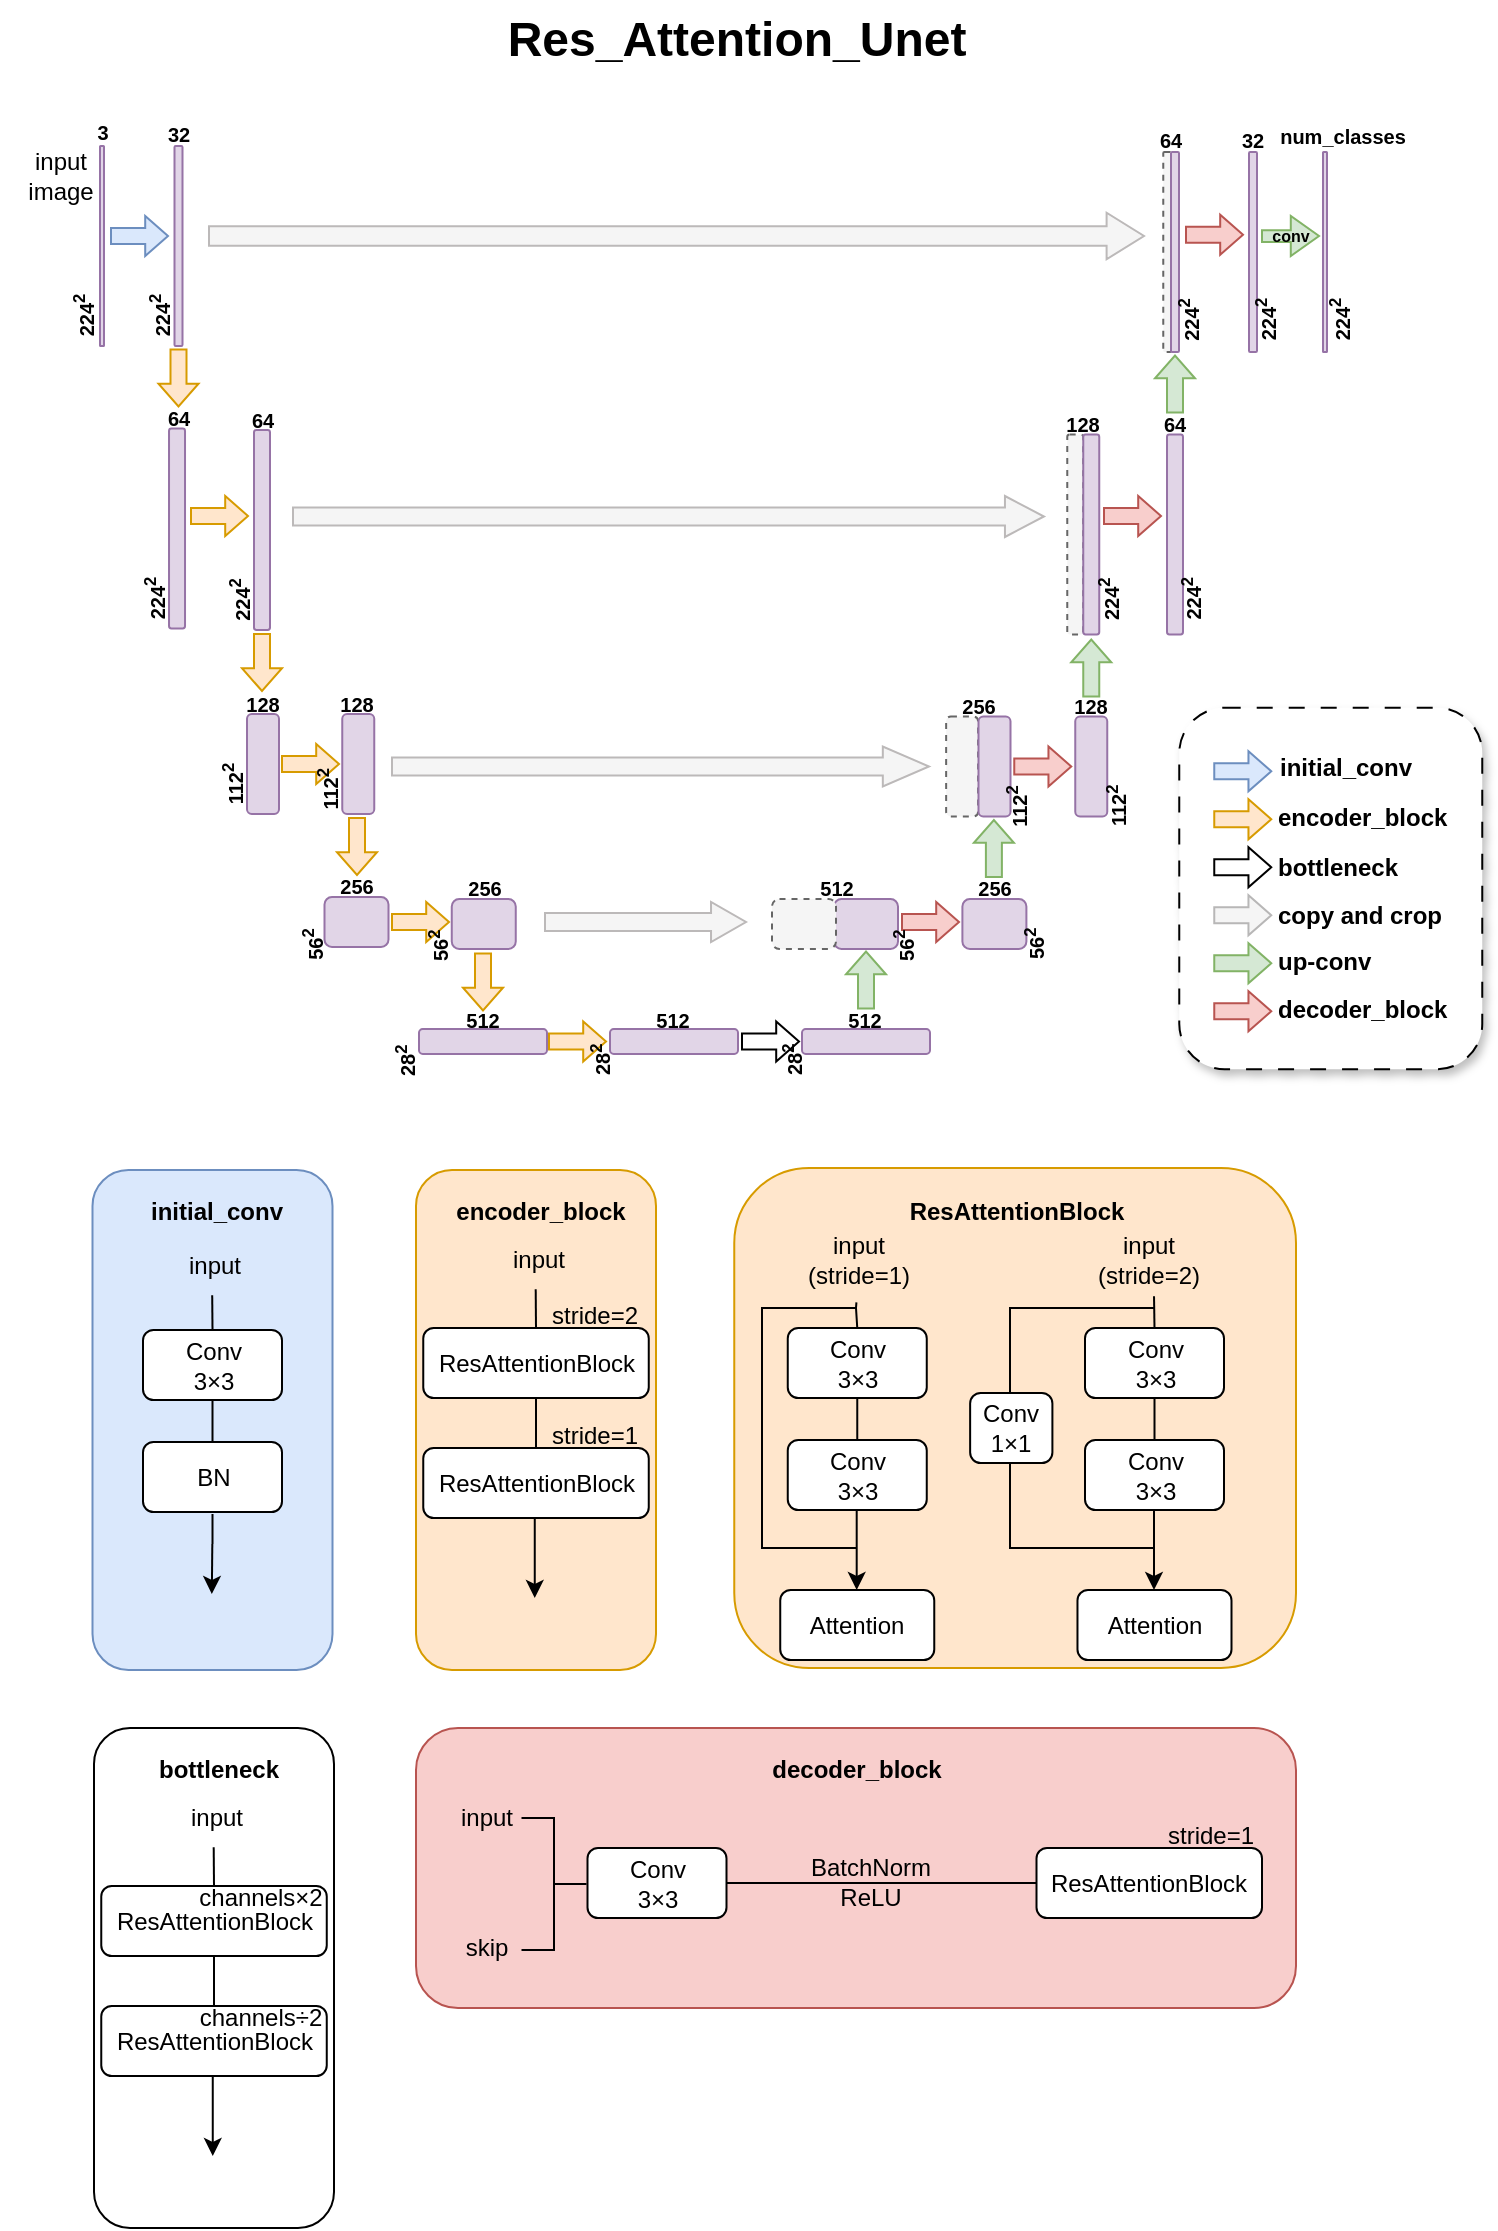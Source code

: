 <mxfile version="28.1.2">
  <diagram name="第 1 页" id="nAmgCb4hZd0nTPXkc2SH">
    <mxGraphModel dx="983" dy="580" grid="1" gridSize="10" guides="1" tooltips="1" connect="1" arrows="1" fold="1" page="1" pageScale="1" pageWidth="827" pageHeight="1169" background="#FFFFFF" math="0" shadow="0">
      <root>
        <mxCell id="0" />
        <mxCell id="1" parent="0" />
        <mxCell id="GKgfZvtBd4-jClSf1iv5-3" value="" style="rounded=1;whiteSpace=wrap;html=1;glass=0;shadow=1;dashed=1;dashPattern=8 8;" parent="1" vertex="1">
          <mxGeometry x="642.63" y="400.88" width="151.5" height="180.75" as="geometry" />
        </mxCell>
        <mxCell id="0RovRk77VPgDUOQnuBlu-134" value="" style="rounded=1;whiteSpace=wrap;html=1;align=left;fillColor=#dae8fc;strokeColor=#6c8ebf;" parent="1" vertex="1">
          <mxGeometry x="99.25" y="632" width="120" height="250" as="geometry" />
        </mxCell>
        <mxCell id="WiGHZImvyhJi7AD07L18-1" value="input&lt;div&gt;image&lt;/div&gt;" style="text;html=1;align=center;verticalAlign=middle;resizable=0;points=[];autosize=1;strokeColor=none;fillColor=none;" parent="1" vertex="1">
          <mxGeometry x="53" y="115.01" width="60" height="40" as="geometry" />
        </mxCell>
        <mxCell id="WiGHZImvyhJi7AD07L18-3" value="" style="rounded=1;whiteSpace=wrap;html=1;fillColor=#e1d5e7;strokeColor=#9673a6;" parent="1" vertex="1">
          <mxGeometry x="103" y="120" width="2" height="100" as="geometry" />
        </mxCell>
        <mxCell id="WiGHZImvyhJi7AD07L18-4" value="&lt;font style=&quot;font-size: 10px;&quot;&gt;&lt;b&gt;224&lt;sup&gt;2&lt;/sup&gt;&lt;/b&gt;&lt;/font&gt;" style="text;html=1;align=center;verticalAlign=middle;resizable=0;points=[];autosize=1;strokeColor=none;fillColor=none;rotation=-90;" parent="1" vertex="1">
          <mxGeometry x="75" y="190" width="40" height="30" as="geometry" />
        </mxCell>
        <mxCell id="WiGHZImvyhJi7AD07L18-5" value="&lt;font style=&quot;font-size: 10px;&quot;&gt;&lt;b&gt;3&lt;/b&gt;&lt;/font&gt;" style="text;html=1;align=center;verticalAlign=middle;resizable=0;points=[];autosize=1;strokeColor=none;fillColor=none;rotation=0;" parent="1" vertex="1">
          <mxGeometry x="88.5" y="98" width="30" height="30" as="geometry" />
        </mxCell>
        <mxCell id="WiGHZImvyhJi7AD07L18-7" value="" style="shape=singleArrow;whiteSpace=wrap;html=1;arrowWidth=0.4;arrowSize=0.4;fillColor=#dae8fc;strokeColor=#6c8ebf;" parent="1" vertex="1">
          <mxGeometry x="108.5" y="155" width="28.5" height="20" as="geometry" />
        </mxCell>
        <mxCell id="WiGHZImvyhJi7AD07L18-8" value="" style="rounded=1;whiteSpace=wrap;html=1;fillColor=#e1d5e7;strokeColor=#9673a6;" parent="1" vertex="1">
          <mxGeometry x="140.25" y="120" width="4" height="100" as="geometry" />
        </mxCell>
        <mxCell id="WiGHZImvyhJi7AD07L18-9" value="&lt;font style=&quot;font-size: 10px;&quot;&gt;&lt;b&gt;32&lt;/b&gt;&lt;/font&gt;" style="text;html=1;align=center;verticalAlign=middle;resizable=0;points=[];autosize=1;strokeColor=none;fillColor=none;rotation=0;" parent="1" vertex="1">
          <mxGeometry x="126.5" y="99" width="30" height="30" as="geometry" />
        </mxCell>
        <mxCell id="WiGHZImvyhJi7AD07L18-11" value="" style="shape=singleArrow;whiteSpace=wrap;html=1;arrowWidth=0.4;arrowSize=0.4;fillColor=#dae8fc;strokeColor=#6c8ebf;" parent="1" vertex="1">
          <mxGeometry x="660.13" y="422.63" width="28.5" height="20" as="geometry" />
        </mxCell>
        <mxCell id="WiGHZImvyhJi7AD07L18-13" value="&lt;b&gt;initial_conv&lt;/b&gt;" style="text;html=1;align=left;verticalAlign=middle;resizable=0;points=[];autosize=1;strokeColor=none;fillColor=none;" parent="1" vertex="1">
          <mxGeometry x="691.13" y="416.13" width="90" height="30" as="geometry" />
        </mxCell>
        <mxCell id="TD2V-2ixZHrfdedo4fIX-2" value="" style="shape=singleArrow;whiteSpace=wrap;html=1;arrowWidth=0.4;arrowSize=0.4;fillColor=#ffe6cc;strokeColor=#d79b00;rotation=90;" parent="1" vertex="1">
          <mxGeometry x="128" y="226" width="28.5" height="20" as="geometry" />
        </mxCell>
        <mxCell id="TD2V-2ixZHrfdedo4fIX-3" value="" style="rounded=1;whiteSpace=wrap;html=1;fillColor=#e1d5e7;strokeColor=#9673a6;" parent="1" vertex="1">
          <mxGeometry x="137.51" y="261.25" width="8" height="100" as="geometry" />
        </mxCell>
        <mxCell id="TD2V-2ixZHrfdedo4fIX-4" value="&lt;font style=&quot;font-size: 10px;&quot;&gt;&lt;b&gt;64&lt;/b&gt;&lt;/font&gt;" style="text;html=1;align=center;verticalAlign=middle;resizable=0;points=[];autosize=1;strokeColor=none;fillColor=none;rotation=0;" parent="1" vertex="1">
          <mxGeometry x="127.25" y="241" width="30" height="30" as="geometry" />
        </mxCell>
        <mxCell id="0RovRk77VPgDUOQnuBlu-1" value="" style="shape=singleArrow;whiteSpace=wrap;html=1;arrowWidth=0.4;arrowSize=0.4;fillColor=#ffe6cc;strokeColor=#d79b00;rotation=0;" parent="1" vertex="1">
          <mxGeometry x="148.5" y="295" width="28.5" height="20" as="geometry" />
        </mxCell>
        <mxCell id="0RovRk77VPgDUOQnuBlu-3" value="" style="shape=singleArrow;whiteSpace=wrap;html=1;arrowWidth=0.4;arrowSize=0.4;fillColor=#ffe6cc;strokeColor=#d79b00;rotation=0;" parent="1" vertex="1">
          <mxGeometry x="660.13" y="446.63" width="28.5" height="20" as="geometry" />
        </mxCell>
        <mxCell id="0RovRk77VPgDUOQnuBlu-4" value="&lt;b&gt;encoder_block&lt;/b&gt;" style="text;html=1;align=left;verticalAlign=middle;resizable=0;points=[];autosize=1;strokeColor=none;fillColor=none;" parent="1" vertex="1">
          <mxGeometry x="690.13" y="440.63" width="110" height="30" as="geometry" />
        </mxCell>
        <mxCell id="0RovRk77VPgDUOQnuBlu-6" value="&lt;font style=&quot;font-size: 10px;&quot;&gt;&lt;b&gt;64&lt;/b&gt;&lt;/font&gt;" style="text;html=1;align=center;verticalAlign=middle;resizable=0;points=[];autosize=1;strokeColor=none;fillColor=none;rotation=0;" parent="1" vertex="1">
          <mxGeometry x="168.88" y="242" width="30" height="30" as="geometry" />
        </mxCell>
        <mxCell id="0RovRk77VPgDUOQnuBlu-10" value="" style="shape=singleArrow;whiteSpace=wrap;html=1;arrowWidth=0.4;arrowSize=0.4;fillColor=#ffe6cc;strokeColor=#d79b00;rotation=90;" parent="1" vertex="1">
          <mxGeometry x="169.75" y="368.25" width="28.5" height="20" as="geometry" />
        </mxCell>
        <mxCell id="0RovRk77VPgDUOQnuBlu-11" value="" style="rounded=1;whiteSpace=wrap;html=1;fillColor=#e1d5e7;strokeColor=#9673a6;" parent="1" vertex="1">
          <mxGeometry x="176.5" y="404" width="16" height="50" as="geometry" />
        </mxCell>
        <mxCell id="0RovRk77VPgDUOQnuBlu-12" value="&lt;font style=&quot;font-size: 10px;&quot;&gt;&lt;b&gt;128&lt;/b&gt;&lt;/font&gt;" style="text;html=1;align=center;verticalAlign=middle;resizable=0;points=[];autosize=1;strokeColor=none;fillColor=none;rotation=0;" parent="1" vertex="1">
          <mxGeometry x="164" y="384" width="40" height="30" as="geometry" />
        </mxCell>
        <mxCell id="0RovRk77VPgDUOQnuBlu-13" value="" style="shape=singleArrow;whiteSpace=wrap;html=1;arrowWidth=0.4;arrowSize=0.4;fillColor=#ffe6cc;strokeColor=#d79b00;rotation=0;" parent="1" vertex="1">
          <mxGeometry x="194" y="419" width="28.5" height="20" as="geometry" />
        </mxCell>
        <mxCell id="0RovRk77VPgDUOQnuBlu-23" value="" style="shape=singleArrow;whiteSpace=wrap;html=1;arrowWidth=0.4;arrowSize=0.4;fillColor=#ffe6cc;strokeColor=#d79b00;rotation=90;" parent="1" vertex="1">
          <mxGeometry x="217.25" y="460.25" width="28.5" height="20" as="geometry" />
        </mxCell>
        <mxCell id="0RovRk77VPgDUOQnuBlu-24" value="&lt;font style=&quot;font-size: 10px;&quot;&gt;&lt;b&gt;256&lt;/b&gt;&lt;/font&gt;" style="text;html=1;align=center;verticalAlign=middle;resizable=0;points=[];autosize=1;strokeColor=none;fillColor=none;rotation=0;" parent="1" vertex="1">
          <mxGeometry x="211.13" y="475.25" width="40" height="30" as="geometry" />
        </mxCell>
        <mxCell id="0RovRk77VPgDUOQnuBlu-25" value="" style="rounded=1;whiteSpace=wrap;html=1;fillColor=#e1d5e7;strokeColor=#9673a6;" parent="1" vertex="1">
          <mxGeometry x="215.25" y="495.5" width="32" height="25" as="geometry" />
        </mxCell>
        <mxCell id="0RovRk77VPgDUOQnuBlu-26" value="&lt;span style=&quot;font-size: 10px;&quot;&gt;&lt;b&gt;56&lt;sup&gt;2&lt;/sup&gt;&lt;/b&gt;&lt;/span&gt;" style="text;html=1;align=center;verticalAlign=middle;resizable=0;points=[];autosize=1;strokeColor=none;fillColor=none;rotation=-90;" parent="1" vertex="1">
          <mxGeometry x="189" y="504.5" width="40" height="30" as="geometry" />
        </mxCell>
        <mxCell id="0RovRk77VPgDUOQnuBlu-27" value="" style="shape=singleArrow;whiteSpace=wrap;html=1;arrowWidth=0.4;arrowSize=0.4;fillColor=#ffe6cc;strokeColor=#d79b00;rotation=0;" parent="1" vertex="1">
          <mxGeometry x="249" y="498" width="28.5" height="20" as="geometry" />
        </mxCell>
        <mxCell id="0RovRk77VPgDUOQnuBlu-31" value="" style="shape=singleArrow;whiteSpace=wrap;html=1;arrowWidth=0.4;arrowSize=0.4;fillColor=#ffe6cc;strokeColor=#d79b00;rotation=90;" parent="1" vertex="1">
          <mxGeometry x="280.25" y="528" width="28.5" height="20" as="geometry" />
        </mxCell>
        <mxCell id="0RovRk77VPgDUOQnuBlu-32" value="&lt;font style=&quot;font-size: 10px;&quot;&gt;&lt;b&gt;512&lt;/b&gt;&lt;/font&gt;" style="text;html=1;align=center;verticalAlign=middle;resizable=0;points=[];autosize=1;strokeColor=none;fillColor=none;rotation=0;" parent="1" vertex="1">
          <mxGeometry x="273.5" y="541.5" width="40" height="30" as="geometry" />
        </mxCell>
        <mxCell id="0RovRk77VPgDUOQnuBlu-33" value="" style="rounded=1;whiteSpace=wrap;html=1;fillColor=#e1d5e7;strokeColor=#9673a6;" parent="1" vertex="1">
          <mxGeometry x="262.5" y="561.5" width="64" height="12.5" as="geometry" />
        </mxCell>
        <mxCell id="0RovRk77VPgDUOQnuBlu-35" value="&lt;span style=&quot;font-size: 10px;&quot;&gt;&lt;b&gt;28&lt;sup&gt;2&lt;/sup&gt;&lt;/b&gt;&lt;/span&gt;" style="text;html=1;align=center;verticalAlign=middle;resizable=0;points=[];autosize=1;strokeColor=none;fillColor=none;rotation=-90;" parent="1" vertex="1">
          <mxGeometry x="235.13" y="562.5" width="40" height="30" as="geometry" />
        </mxCell>
        <mxCell id="0RovRk77VPgDUOQnuBlu-36" value="" style="shape=singleArrow;whiteSpace=wrap;html=1;arrowWidth=0.4;arrowSize=0.4;fillColor=#ffe6cc;strokeColor=#d79b00;rotation=0;" parent="1" vertex="1">
          <mxGeometry x="327.5" y="557.75" width="28.5" height="20" as="geometry" />
        </mxCell>
        <mxCell id="0RovRk77VPgDUOQnuBlu-40" value="" style="shape=singleArrow;whiteSpace=wrap;html=1;arrowWidth=0.4;arrowSize=0.4;rotation=0;" parent="1" vertex="1">
          <mxGeometry x="424" y="557.75" width="28.5" height="20" as="geometry" />
        </mxCell>
        <mxCell id="0RovRk77VPgDUOQnuBlu-41" value="" style="shape=singleArrow;whiteSpace=wrap;html=1;arrowWidth=0.4;arrowSize=0.4;rotation=0;" parent="1" vertex="1">
          <mxGeometry x="660.13" y="470.63" width="28.5" height="20" as="geometry" />
        </mxCell>
        <mxCell id="0RovRk77VPgDUOQnuBlu-42" value="&lt;b&gt;bottleneck&lt;/b&gt;" style="text;html=1;align=left;verticalAlign=middle;resizable=0;points=[];autosize=1;strokeColor=none;fillColor=none;" parent="1" vertex="1">
          <mxGeometry x="690.13" y="465.63" width="80" height="30" as="geometry" />
        </mxCell>
        <mxCell id="0RovRk77VPgDUOQnuBlu-46" value="" style="shape=singleArrow;whiteSpace=wrap;html=1;arrowWidth=0.4;arrowSize=0.4;fillColor=#d5e8d4;strokeColor=#82b366;rotation=-90;" parent="1" vertex="1">
          <mxGeometry x="471.75" y="527" width="28.5" height="20" as="geometry" />
        </mxCell>
        <mxCell id="0RovRk77VPgDUOQnuBlu-47" value="&lt;font style=&quot;font-size: 10px;&quot;&gt;&lt;b&gt;512&lt;/b&gt;&lt;/font&gt;" style="text;html=1;align=center;verticalAlign=middle;resizable=0;points=[];autosize=1;strokeColor=none;fillColor=none;rotation=0;" parent="1" vertex="1">
          <mxGeometry x="451" y="476.25" width="40" height="30" as="geometry" />
        </mxCell>
        <mxCell id="0RovRk77VPgDUOQnuBlu-48" value="" style="rounded=1;whiteSpace=wrap;html=1;fillColor=#e1d5e7;strokeColor=#9673a6;" parent="1" vertex="1">
          <mxGeometry x="470.0" y="496.5" width="32" height="25" as="geometry" />
        </mxCell>
        <mxCell id="0RovRk77VPgDUOQnuBlu-50" value="" style="rounded=1;whiteSpace=wrap;html=1;dashed=1;fillColor=#f5f5f5;fontColor=#333333;strokeColor=#666666;" parent="1" vertex="1">
          <mxGeometry x="439" y="496.5" width="32" height="25" as="geometry" />
        </mxCell>
        <mxCell id="0RovRk77VPgDUOQnuBlu-51" value="" style="shape=singleArrow;whiteSpace=wrap;html=1;arrowWidth=0.455;arrowSize=0.174;fillColor=#f5f5f5;strokeColor=light-dark(#bcb9b9, #959595);rotation=0;fontColor=#333333;" parent="1" vertex="1">
          <mxGeometry x="325.5" y="498" width="100.5" height="20" as="geometry" />
        </mxCell>
        <mxCell id="0RovRk77VPgDUOQnuBlu-52" value="" style="shape=singleArrow;whiteSpace=wrap;html=1;arrowWidth=0.4;arrowSize=0.4;fillColor=#f5f5f5;strokeColor=light-dark(#b8b7b7, #959595);rotation=0;fontColor=#333333;" parent="1" vertex="1">
          <mxGeometry x="660.13" y="494.63" width="28.5" height="20" as="geometry" />
        </mxCell>
        <mxCell id="0RovRk77VPgDUOQnuBlu-53" value="&lt;b&gt;copy and crop&lt;/b&gt;" style="text;html=1;align=left;verticalAlign=middle;resizable=0;points=[];autosize=1;strokeColor=none;fillColor=none;" parent="1" vertex="1">
          <mxGeometry x="690.13" y="489.63" width="110" height="30" as="geometry" />
        </mxCell>
        <mxCell id="0RovRk77VPgDUOQnuBlu-54" value="" style="shape=singleArrow;whiteSpace=wrap;html=1;arrowWidth=0.4;arrowSize=0.4;fillColor=#f8cecc;strokeColor=#b85450;rotation=0;" parent="1" vertex="1">
          <mxGeometry x="504.0" y="498" width="28.5" height="20" as="geometry" />
        </mxCell>
        <mxCell id="0RovRk77VPgDUOQnuBlu-55" value="" style="shape=singleArrow;whiteSpace=wrap;html=1;arrowWidth=0.4;arrowSize=0.4;fillColor=#d5e8d4;strokeColor=#82b366;rotation=0;" parent="1" vertex="1">
          <mxGeometry x="660.13" y="518.63" width="28.5" height="20" as="geometry" />
        </mxCell>
        <mxCell id="0RovRk77VPgDUOQnuBlu-56" value="&lt;b&gt;up-conv&lt;/b&gt;" style="text;html=1;align=left;verticalAlign=middle;resizable=0;points=[];autosize=1;strokeColor=none;fillColor=none;" parent="1" vertex="1">
          <mxGeometry x="690.13" y="512.63" width="70" height="30" as="geometry" />
        </mxCell>
        <mxCell id="0RovRk77VPgDUOQnuBlu-58" value="&lt;font style=&quot;font-size: 10px;&quot;&gt;&lt;b&gt;256&lt;/b&gt;&lt;/font&gt;" style="text;html=1;align=center;verticalAlign=middle;resizable=0;points=[];autosize=1;strokeColor=none;fillColor=none;rotation=0;" parent="1" vertex="1">
          <mxGeometry x="530.2" y="476.25" width="40" height="30" as="geometry" />
        </mxCell>
        <mxCell id="0RovRk77VPgDUOQnuBlu-60" value="" style="shape=singleArrow;whiteSpace=wrap;html=1;arrowWidth=0.4;arrowSize=0.4;fillColor=#f8cecc;strokeColor=#b85450;rotation=0;" parent="1" vertex="1">
          <mxGeometry x="660.13" y="542.63" width="28.5" height="20" as="geometry" />
        </mxCell>
        <mxCell id="0RovRk77VPgDUOQnuBlu-61" value="&lt;b&gt;decoder_block&lt;/b&gt;" style="text;html=1;align=left;verticalAlign=middle;resizable=0;points=[];autosize=1;strokeColor=none;fillColor=none;" parent="1" vertex="1">
          <mxGeometry x="690.13" y="536.63" width="110" height="30" as="geometry" />
        </mxCell>
        <mxCell id="0RovRk77VPgDUOQnuBlu-62" value="" style="shape=singleArrow;whiteSpace=wrap;html=1;arrowWidth=0.4;arrowSize=0.4;fillColor=#d5e8d4;strokeColor=#82b366;rotation=-90;" parent="1" vertex="1">
          <mxGeometry x="535.7" y="461.25" width="28.5" height="20" as="geometry" />
        </mxCell>
        <mxCell id="0RovRk77VPgDUOQnuBlu-66" value="" style="rounded=1;whiteSpace=wrap;html=1;fillColor=#f5f5f5;strokeColor=#666666;dashed=1;fontColor=#333333;" parent="1" vertex="1">
          <mxGeometry x="526.07" y="405.25" width="16" height="50" as="geometry" />
        </mxCell>
        <mxCell id="0RovRk77VPgDUOQnuBlu-68" value="" style="shape=singleArrow;whiteSpace=wrap;html=1;arrowWidth=0.456;arrowSize=0.086;fillColor=#f5f5f5;strokeColor=light-dark(#bcb9b9, #959595);rotation=0;fontColor=#333333;" parent="1" vertex="1">
          <mxGeometry x="249" y="420.25" width="268.5" height="20" as="geometry" />
        </mxCell>
        <mxCell id="0RovRk77VPgDUOQnuBlu-69" value="" style="shape=singleArrow;whiteSpace=wrap;html=1;arrowWidth=0.4;arrowSize=0.4;fillColor=#f8cecc;strokeColor=#b85450;rotation=0;" parent="1" vertex="1">
          <mxGeometry x="560.13" y="420.25" width="28.5" height="20" as="geometry" />
        </mxCell>
        <mxCell id="0RovRk77VPgDUOQnuBlu-73" value="" style="shape=singleArrow;whiteSpace=wrap;html=1;arrowWidth=0.4;arrowSize=0.4;fillColor=#d5e8d4;strokeColor=#82b366;rotation=-90;" parent="1" vertex="1">
          <mxGeometry x="584.38" y="371" width="28.5" height="20" as="geometry" />
        </mxCell>
        <mxCell id="0RovRk77VPgDUOQnuBlu-76" value="" style="rounded=1;whiteSpace=wrap;html=1;fillColor=#f5f5f5;strokeColor=#666666;dashed=1;fontColor=#333333;" parent="1" vertex="1">
          <mxGeometry x="586.63" y="264.25" width="8" height="100" as="geometry" />
        </mxCell>
        <mxCell id="0RovRk77VPgDUOQnuBlu-79" value="" style="shape=singleArrow;whiteSpace=wrap;html=1;arrowWidth=0.442;arrowSize=0.052;fillColor=#f5f5f5;strokeColor=light-dark(#bcb9b9, #959595);rotation=0;fontColor=#333333;" parent="1" vertex="1">
          <mxGeometry x="199.5" y="295" width="375.5" height="20.5" as="geometry" />
        </mxCell>
        <mxCell id="0RovRk77VPgDUOQnuBlu-81" value="" style="shape=singleArrow;whiteSpace=wrap;html=1;arrowWidth=0.4;arrowSize=0.4;fillColor=#f8cecc;strokeColor=#b85450;rotation=0;" parent="1" vertex="1">
          <mxGeometry x="605" y="295" width="28.5" height="20" as="geometry" />
        </mxCell>
        <mxCell id="0RovRk77VPgDUOQnuBlu-88" value="" style="rounded=1;whiteSpace=wrap;html=1;fillColor=#f5f5f5;strokeColor=#666666;fontColor=#333333;dashed=1;" parent="1" vertex="1">
          <mxGeometry x="634.63" y="123" width="4" height="100" as="geometry" />
        </mxCell>
        <mxCell id="0RovRk77VPgDUOQnuBlu-89" value="&lt;font style=&quot;font-size: 10px;&quot;&gt;&lt;b&gt;64&lt;/b&gt;&lt;/font&gt;" style="text;html=1;align=center;verticalAlign=middle;resizable=0;points=[];autosize=1;strokeColor=none;fillColor=none;rotation=0;" parent="1" vertex="1">
          <mxGeometry x="622.63" y="102" width="30" height="30" as="geometry" />
        </mxCell>
        <mxCell id="0RovRk77VPgDUOQnuBlu-90" value="" style="shape=singleArrow;whiteSpace=wrap;html=1;arrowWidth=0.415;arrowSize=0.04;fillColor=#f5f5f5;strokeColor=light-dark(#bcb9b9, #959595);rotation=0;fontColor=#333333;" parent="1" vertex="1">
          <mxGeometry x="157.5" y="153.38" width="467.5" height="23.25" as="geometry" />
        </mxCell>
        <mxCell id="0RovRk77VPgDUOQnuBlu-91" value="" style="shape=singleArrow;whiteSpace=wrap;html=1;arrowWidth=0.4;arrowSize=0.4;fillColor=#f8cecc;strokeColor=#b85450;rotation=0;" parent="1" vertex="1">
          <mxGeometry x="646" y="154.37" width="28.5" height="20" as="geometry" />
        </mxCell>
        <mxCell id="0RovRk77VPgDUOQnuBlu-93" value="&lt;font style=&quot;font-size: 10px;&quot;&gt;&lt;b&gt;32&lt;/b&gt;&lt;/font&gt;" style="text;html=1;align=center;verticalAlign=middle;resizable=0;points=[];autosize=1;strokeColor=none;fillColor=none;rotation=0;" parent="1" vertex="1">
          <mxGeometry x="663.5" y="102" width="30" height="30" as="geometry" />
        </mxCell>
        <mxCell id="0RovRk77VPgDUOQnuBlu-95" value="conv" style="shape=singleArrow;whiteSpace=wrap;html=1;arrowWidth=0.294;arrowSize=0.495;fillColor=#d5e8d4;strokeColor=#82b366;rotation=0;fontSize=8;fontStyle=1" parent="1" vertex="1">
          <mxGeometry x="684" y="155.01" width="28.5" height="20" as="geometry" />
        </mxCell>
        <mxCell id="0RovRk77VPgDUOQnuBlu-96" value="" style="rounded=1;whiteSpace=wrap;html=1;fillColor=#e1d5e7;strokeColor=#9673a6;" parent="1" vertex="1">
          <mxGeometry x="714.5" y="123" width="2" height="100" as="geometry" />
        </mxCell>
        <mxCell id="0RovRk77VPgDUOQnuBlu-97" value="&lt;font style=&quot;font-size: 10px;&quot;&gt;&lt;b&gt;num_classes&lt;/b&gt;&lt;/font&gt;" style="text;html=1;align=center;verticalAlign=middle;resizable=0;points=[];autosize=1;strokeColor=none;fillColor=none;rotation=0;" parent="1" vertex="1">
          <mxGeometry x="679" y="100" width="90" height="30" as="geometry" />
        </mxCell>
        <mxCell id="0RovRk77VPgDUOQnuBlu-98" value="&lt;font style=&quot;font-size: 10px;&quot;&gt;&lt;b&gt;224&lt;sup&gt;2&lt;/sup&gt;&lt;/b&gt;&lt;/font&gt;" style="text;html=1;align=center;verticalAlign=middle;resizable=0;points=[];autosize=1;strokeColor=none;fillColor=none;rotation=-90;" parent="1" vertex="1">
          <mxGeometry x="703" y="192" width="40" height="30" as="geometry" />
        </mxCell>
        <mxCell id="0RovRk77VPgDUOQnuBlu-112" value="input" style="text;html=1;align=center;verticalAlign=middle;resizable=0;points=[];autosize=1;strokeColor=none;fillColor=none;" parent="1" vertex="1">
          <mxGeometry x="135" y="665" width="50" height="30" as="geometry" />
        </mxCell>
        <mxCell id="0RovRk77VPgDUOQnuBlu-114" value="Conv&lt;div&gt;3×3&lt;/div&gt;" style="rounded=1;whiteSpace=wrap;html=1;" parent="1" vertex="1">
          <mxGeometry x="124.5" y="712" width="69.5" height="35" as="geometry" />
        </mxCell>
        <mxCell id="0RovRk77VPgDUOQnuBlu-120" value="BN" style="rounded=1;whiteSpace=wrap;html=1;" parent="1" vertex="1">
          <mxGeometry x="124.5" y="768" width="69.5" height="35" as="geometry" />
        </mxCell>
        <mxCell id="0RovRk77VPgDUOQnuBlu-126" value="" style="endArrow=none;html=1;rounded=0;entryX=0.482;entryY=0.989;entryDx=0;entryDy=0;entryPerimeter=0;exitX=0.5;exitY=0;exitDx=0;exitDy=0;" parent="1" source="0RovRk77VPgDUOQnuBlu-114" target="0RovRk77VPgDUOQnuBlu-112" edge="1">
          <mxGeometry width="50" height="50" relative="1" as="geometry">
            <mxPoint x="401" y="772" as="sourcePoint" />
            <mxPoint x="451" y="722" as="targetPoint" />
          </mxGeometry>
        </mxCell>
        <mxCell id="0RovRk77VPgDUOQnuBlu-127" value="" style="endArrow=none;html=1;rounded=0;exitX=0.5;exitY=0;exitDx=0;exitDy=0;entryX=0.5;entryY=1;entryDx=0;entryDy=0;" parent="1" target="0RovRk77VPgDUOQnuBlu-114" edge="1">
          <mxGeometry width="50" height="50" relative="1" as="geometry">
            <mxPoint x="159.25" y="768" as="sourcePoint" />
            <mxPoint x="159" y="750" as="targetPoint" />
          </mxGeometry>
        </mxCell>
        <mxCell id="0RovRk77VPgDUOQnuBlu-129" value="" style="endArrow=none;html=1;rounded=0;entryX=0.5;entryY=1;entryDx=0;entryDy=0;exitX=0.5;exitY=0;exitDx=0;exitDy=0;" parent="1" edge="1">
          <mxGeometry width="50" height="50" relative="1" as="geometry">
            <mxPoint x="159.25" y="819" as="sourcePoint" />
            <mxPoint x="159.25" y="804" as="targetPoint" />
          </mxGeometry>
        </mxCell>
        <mxCell id="0RovRk77VPgDUOQnuBlu-131" value="" style="endArrow=classic;html=1;rounded=0;exitX=0.5;exitY=1;exitDx=0;exitDy=0;" parent="1" edge="1">
          <mxGeometry width="50" height="50" relative="1" as="geometry">
            <mxPoint x="159.16" y="819.0" as="sourcePoint" />
            <mxPoint x="158.91" y="844" as="targetPoint" />
          </mxGeometry>
        </mxCell>
        <mxCell id="0RovRk77VPgDUOQnuBlu-135" value="initial_conv" style="text;html=1;align=center;verticalAlign=middle;resizable=0;points=[];autosize=1;strokeColor=none;fillColor=none;fontStyle=1" parent="1" vertex="1">
          <mxGeometry x="121.25" y="638" width="80" height="30" as="geometry" />
        </mxCell>
        <mxCell id="0RovRk77VPgDUOQnuBlu-136" value="" style="rounded=1;whiteSpace=wrap;html=1;align=left;fillColor=#ffe6cc;strokeColor=#d79b00;" parent="1" vertex="1">
          <mxGeometry x="261" y="632" width="120" height="250" as="geometry" />
        </mxCell>
        <mxCell id="0RovRk77VPgDUOQnuBlu-137" value="input" style="text;html=1;align=center;verticalAlign=middle;resizable=0;points=[];autosize=1;strokeColor=none;fillColor=none;" parent="1" vertex="1">
          <mxGeometry x="296.75" y="662" width="50" height="30" as="geometry" />
        </mxCell>
        <mxCell id="0RovRk77VPgDUOQnuBlu-138" value="ResAttentionBlock" style="rounded=1;whiteSpace=wrap;html=1;" parent="1" vertex="1">
          <mxGeometry x="264.63" y="711" width="112.75" height="35" as="geometry" />
        </mxCell>
        <mxCell id="0RovRk77VPgDUOQnuBlu-140" value="" style="endArrow=none;html=1;rounded=0;entryX=0.482;entryY=0.989;entryDx=0;entryDy=0;entryPerimeter=0;exitX=0.5;exitY=0;exitDx=0;exitDy=0;" parent="1" source="0RovRk77VPgDUOQnuBlu-138" target="0RovRk77VPgDUOQnuBlu-137" edge="1">
          <mxGeometry width="50" height="50" relative="1" as="geometry">
            <mxPoint x="562.75" y="772" as="sourcePoint" />
            <mxPoint x="612.75" y="722" as="targetPoint" />
          </mxGeometry>
        </mxCell>
        <mxCell id="0RovRk77VPgDUOQnuBlu-141" value="" style="endArrow=none;html=1;rounded=0;entryX=0.5;entryY=1;entryDx=0;entryDy=0;exitX=0.5;exitY=0;exitDx=0;exitDy=0;" parent="1" source="0RovRk77VPgDUOQnuBlu-146" target="0RovRk77VPgDUOQnuBlu-138" edge="1">
          <mxGeometry width="50" height="50" relative="1" as="geometry">
            <mxPoint x="321" y="752" as="sourcePoint" />
            <mxPoint x="612.75" y="722" as="targetPoint" />
          </mxGeometry>
        </mxCell>
        <mxCell id="0RovRk77VPgDUOQnuBlu-145" value="encoder_block" style="text;html=1;align=center;verticalAlign=middle;resizable=0;points=[];autosize=1;strokeColor=none;fillColor=none;fontStyle=1" parent="1" vertex="1">
          <mxGeometry x="273" y="638" width="100" height="30" as="geometry" />
        </mxCell>
        <mxCell id="0RovRk77VPgDUOQnuBlu-146" value="ResAttentionBlock" style="rounded=1;whiteSpace=wrap;html=1;" parent="1" vertex="1">
          <mxGeometry x="264.63" y="771" width="112.75" height="35" as="geometry" />
        </mxCell>
        <mxCell id="0RovRk77VPgDUOQnuBlu-148" value="" style="endArrow=classic;html=1;rounded=0;exitX=0.5;exitY=1;exitDx=0;exitDy=0;" parent="1" edge="1">
          <mxGeometry width="50" height="50" relative="1" as="geometry">
            <mxPoint x="320.38" y="806" as="sourcePoint" />
            <mxPoint x="320.38" y="846" as="targetPoint" />
          </mxGeometry>
        </mxCell>
        <mxCell id="0RovRk77VPgDUOQnuBlu-149" value="" style="rounded=1;whiteSpace=wrap;html=1;align=left;fillColor=#ffe6cc;strokeColor=#d79b00;" parent="1" vertex="1">
          <mxGeometry x="420.13" y="631" width="280.87" height="250" as="geometry" />
        </mxCell>
        <mxCell id="0RovRk77VPgDUOQnuBlu-150" value="ResAttentionBlock" style="text;html=1;align=center;verticalAlign=middle;resizable=0;points=[];autosize=1;strokeColor=none;fillColor=none;fontStyle=1" parent="1" vertex="1">
          <mxGeometry x="500.57" y="638" width="120" height="30" as="geometry" />
        </mxCell>
        <mxCell id="0RovRk77VPgDUOQnuBlu-151" value="input&lt;div&gt;(stride=1)&lt;/div&gt;" style="text;html=1;align=center;verticalAlign=middle;resizable=0;points=[];autosize=1;strokeColor=none;fillColor=none;" parent="1" vertex="1">
          <mxGeometry x="446.63" y="657" width="70" height="40" as="geometry" />
        </mxCell>
        <mxCell id="0RovRk77VPgDUOQnuBlu-152" value="Conv&lt;div&gt;3×3&lt;/div&gt;" style="rounded=1;whiteSpace=wrap;html=1;" parent="1" vertex="1">
          <mxGeometry x="446.88" y="711" width="69.5" height="35" as="geometry" />
        </mxCell>
        <mxCell id="0RovRk77VPgDUOQnuBlu-153" value="Conv&lt;div&gt;3×3&lt;/div&gt;" style="rounded=1;whiteSpace=wrap;html=1;" parent="1" vertex="1">
          <mxGeometry x="446.88" y="767" width="69.5" height="35" as="geometry" />
        </mxCell>
        <mxCell id="0RovRk77VPgDUOQnuBlu-154" value="" style="endArrow=none;html=1;rounded=0;entryX=0.494;entryY=1.03;entryDx=0;entryDy=0;entryPerimeter=0;exitX=0.5;exitY=0;exitDx=0;exitDy=0;" parent="1" source="0RovRk77VPgDUOQnuBlu-152" target="0RovRk77VPgDUOQnuBlu-151" edge="1">
          <mxGeometry width="50" height="50" relative="1" as="geometry">
            <mxPoint x="381" y="831" as="sourcePoint" />
            <mxPoint x="431" y="781" as="targetPoint" />
            <Array as="points">
              <mxPoint x="481" y="701" />
            </Array>
          </mxGeometry>
        </mxCell>
        <mxCell id="0RovRk77VPgDUOQnuBlu-155" value="" style="endArrow=none;html=1;rounded=0;exitX=0.5;exitY=0;exitDx=0;exitDy=0;entryX=0.5;entryY=1;entryDx=0;entryDy=0;" parent="1" source="0RovRk77VPgDUOQnuBlu-153" target="0RovRk77VPgDUOQnuBlu-152" edge="1">
          <mxGeometry width="50" height="50" relative="1" as="geometry">
            <mxPoint x="381" y="831" as="sourcePoint" />
            <mxPoint x="431" y="781" as="targetPoint" />
          </mxGeometry>
        </mxCell>
        <mxCell id="0RovRk77VPgDUOQnuBlu-156" value="" style="endArrow=classic;html=1;rounded=0;exitX=0.5;exitY=1;exitDx=0;exitDy=0;" parent="1" edge="1">
          <mxGeometry width="50" height="50" relative="1" as="geometry">
            <mxPoint x="481.35" y="802" as="sourcePoint" />
            <mxPoint x="481.35" y="842" as="targetPoint" />
          </mxGeometry>
        </mxCell>
        <mxCell id="0RovRk77VPgDUOQnuBlu-159" value="" style="strokeWidth=1;html=1;shape=mxgraph.flowchart.annotation_1;align=left;pointerEvents=1;" parent="1" vertex="1">
          <mxGeometry x="434" y="701" width="47" height="120" as="geometry" />
        </mxCell>
        <mxCell id="0RovRk77VPgDUOQnuBlu-160" value="input&lt;div&gt;(stride=2)&lt;/div&gt;" style="text;html=1;align=center;verticalAlign=middle;resizable=0;points=[];autosize=1;strokeColor=none;fillColor=none;" parent="1" vertex="1">
          <mxGeometry x="592" y="657" width="70" height="40" as="geometry" />
        </mxCell>
        <mxCell id="0RovRk77VPgDUOQnuBlu-161" value="Conv&lt;div&gt;3×3&lt;/div&gt;" style="rounded=1;whiteSpace=wrap;html=1;" parent="1" vertex="1">
          <mxGeometry x="595.5" y="711" width="69.5" height="35" as="geometry" />
        </mxCell>
        <mxCell id="0RovRk77VPgDUOQnuBlu-162" value="Conv&lt;div&gt;3×3&lt;/div&gt;" style="rounded=1;whiteSpace=wrap;html=1;" parent="1" vertex="1">
          <mxGeometry x="595.5" y="767" width="69.5" height="35" as="geometry" />
        </mxCell>
        <mxCell id="0RovRk77VPgDUOQnuBlu-163" value="" style="strokeWidth=1;html=1;shape=mxgraph.flowchart.annotation_1;align=left;pointerEvents=1;" parent="1" vertex="1">
          <mxGeometry x="558" y="701" width="72" height="120" as="geometry" />
        </mxCell>
        <mxCell id="0RovRk77VPgDUOQnuBlu-164" value="Conv&lt;div&gt;1×1&lt;/div&gt;" style="rounded=1;whiteSpace=wrap;html=1;" parent="1" vertex="1">
          <mxGeometry x="538.07" y="743.5" width="41.13" height="35" as="geometry" />
        </mxCell>
        <mxCell id="0RovRk77VPgDUOQnuBlu-165" value="" style="endArrow=none;html=1;rounded=0;entryX=0.543;entryY=0.953;entryDx=0;entryDy=0;entryPerimeter=0;exitX=0.5;exitY=0;exitDx=0;exitDy=0;" parent="1" source="0RovRk77VPgDUOQnuBlu-161" target="0RovRk77VPgDUOQnuBlu-160" edge="1">
          <mxGeometry width="50" height="50" relative="1" as="geometry">
            <mxPoint x="381" y="831" as="sourcePoint" />
            <mxPoint x="431" y="781" as="targetPoint" />
          </mxGeometry>
        </mxCell>
        <mxCell id="0RovRk77VPgDUOQnuBlu-166" value="" style="endArrow=none;html=1;rounded=0;entryX=0.5;entryY=1;entryDx=0;entryDy=0;exitX=0.5;exitY=0;exitDx=0;exitDy=0;" parent="1" source="0RovRk77VPgDUOQnuBlu-162" target="0RovRk77VPgDUOQnuBlu-161" edge="1">
          <mxGeometry width="50" height="50" relative="1" as="geometry">
            <mxPoint x="381" y="831" as="sourcePoint" />
            <mxPoint x="431" y="781" as="targetPoint" />
          </mxGeometry>
        </mxCell>
        <mxCell id="0RovRk77VPgDUOQnuBlu-167" value="" style="endArrow=classic;html=1;rounded=0;exitX=0.5;exitY=1;exitDx=0;exitDy=0;" parent="1" edge="1">
          <mxGeometry width="50" height="50" relative="1" as="geometry">
            <mxPoint x="630" y="802" as="sourcePoint" />
            <mxPoint x="630" y="842" as="targetPoint" />
          </mxGeometry>
        </mxCell>
        <mxCell id="0RovRk77VPgDUOQnuBlu-168" value="Attention" style="rounded=1;whiteSpace=wrap;html=1;" parent="1" vertex="1">
          <mxGeometry x="443.12" y="842" width="77.01" height="35" as="geometry" />
        </mxCell>
        <mxCell id="0RovRk77VPgDUOQnuBlu-169" value="Attention" style="rounded=1;whiteSpace=wrap;html=1;" parent="1" vertex="1">
          <mxGeometry x="591.74" y="842" width="77.01" height="35" as="geometry" />
        </mxCell>
        <mxCell id="0RovRk77VPgDUOQnuBlu-171" value="" style="rounded=1;whiteSpace=wrap;html=1;align=left;" parent="1" vertex="1">
          <mxGeometry x="100" y="911" width="120" height="250" as="geometry" />
        </mxCell>
        <mxCell id="0RovRk77VPgDUOQnuBlu-172" value="input" style="text;html=1;align=center;verticalAlign=middle;resizable=0;points=[];autosize=1;strokeColor=none;fillColor=none;" parent="1" vertex="1">
          <mxGeometry x="135.75" y="941" width="50" height="30" as="geometry" />
        </mxCell>
        <mxCell id="0RovRk77VPgDUOQnuBlu-173" value="ResAttentionBlock" style="rounded=1;whiteSpace=wrap;html=1;" parent="1" vertex="1">
          <mxGeometry x="103.63" y="990" width="112.75" height="35" as="geometry" />
        </mxCell>
        <mxCell id="0RovRk77VPgDUOQnuBlu-174" value="" style="endArrow=none;html=1;rounded=0;entryX=0.482;entryY=0.989;entryDx=0;entryDy=0;entryPerimeter=0;exitX=0.5;exitY=0;exitDx=0;exitDy=0;" parent="1" source="0RovRk77VPgDUOQnuBlu-173" target="0RovRk77VPgDUOQnuBlu-172" edge="1">
          <mxGeometry width="50" height="50" relative="1" as="geometry">
            <mxPoint x="401.75" y="1051" as="sourcePoint" />
            <mxPoint x="451.75" y="1001" as="targetPoint" />
          </mxGeometry>
        </mxCell>
        <mxCell id="0RovRk77VPgDUOQnuBlu-175" value="" style="endArrow=none;html=1;rounded=0;entryX=0.5;entryY=1;entryDx=0;entryDy=0;exitX=0.5;exitY=0;exitDx=0;exitDy=0;" parent="1" source="0RovRk77VPgDUOQnuBlu-177" target="0RovRk77VPgDUOQnuBlu-173" edge="1">
          <mxGeometry width="50" height="50" relative="1" as="geometry">
            <mxPoint x="160" y="1031" as="sourcePoint" />
            <mxPoint x="451.75" y="1001" as="targetPoint" />
          </mxGeometry>
        </mxCell>
        <mxCell id="0RovRk77VPgDUOQnuBlu-176" value="bottleneck" style="text;html=1;align=center;verticalAlign=middle;resizable=0;points=[];autosize=1;strokeColor=none;fillColor=none;fontStyle=1" parent="1" vertex="1">
          <mxGeometry x="122" y="917" width="80" height="30" as="geometry" />
        </mxCell>
        <mxCell id="0RovRk77VPgDUOQnuBlu-177" value="ResAttentionBlock" style="rounded=1;whiteSpace=wrap;html=1;" parent="1" vertex="1">
          <mxGeometry x="103.63" y="1050" width="112.75" height="35" as="geometry" />
        </mxCell>
        <mxCell id="0RovRk77VPgDUOQnuBlu-178" value="" style="endArrow=classic;html=1;rounded=0;exitX=0.5;exitY=1;exitDx=0;exitDy=0;" parent="1" edge="1">
          <mxGeometry width="50" height="50" relative="1" as="geometry">
            <mxPoint x="159.38" y="1085" as="sourcePoint" />
            <mxPoint x="159.38" y="1125" as="targetPoint" />
          </mxGeometry>
        </mxCell>
        <mxCell id="0RovRk77VPgDUOQnuBlu-179" value="channels×2" style="text;html=1;align=center;verticalAlign=middle;resizable=0;points=[];autosize=1;strokeColor=none;fillColor=none;" parent="1" vertex="1">
          <mxGeometry x="138.25" y="981" width="90" height="30" as="geometry" />
        </mxCell>
        <mxCell id="0RovRk77VPgDUOQnuBlu-180" value="channels÷2" style="text;html=1;align=center;verticalAlign=middle;resizable=0;points=[];autosize=1;strokeColor=none;fillColor=none;" parent="1" vertex="1">
          <mxGeometry x="143.25" y="1041" width="80" height="30" as="geometry" />
        </mxCell>
        <mxCell id="0RovRk77VPgDUOQnuBlu-181" value="stride=2" style="text;html=1;align=center;verticalAlign=middle;resizable=0;points=[];autosize=1;strokeColor=none;fillColor=none;" parent="1" vertex="1">
          <mxGeometry x="314.5" y="690" width="70" height="30" as="geometry" />
        </mxCell>
        <mxCell id="0RovRk77VPgDUOQnuBlu-182" value="stride=1" style="text;html=1;align=center;verticalAlign=middle;resizable=0;points=[];autosize=1;strokeColor=none;fillColor=none;" parent="1" vertex="1">
          <mxGeometry x="314.5" y="750" width="70" height="30" as="geometry" />
        </mxCell>
        <mxCell id="0RovRk77VPgDUOQnuBlu-183" value="" style="rounded=1;whiteSpace=wrap;html=1;align=left;fillColor=#f8cecc;strokeColor=#b85450;" parent="1" vertex="1">
          <mxGeometry x="261" y="911" width="440" height="140" as="geometry" />
        </mxCell>
        <mxCell id="0RovRk77VPgDUOQnuBlu-184" value="decoder_block" style="text;html=1;align=center;verticalAlign=middle;resizable=0;points=[];autosize=1;strokeColor=none;fillColor=none;fontStyle=1" parent="1" vertex="1">
          <mxGeometry x="431" y="917" width="100" height="30" as="geometry" />
        </mxCell>
        <mxCell id="0RovRk77VPgDUOQnuBlu-185" value="input" style="text;html=1;align=center;verticalAlign=middle;resizable=0;points=[];autosize=1;strokeColor=none;fillColor=none;" parent="1" vertex="1">
          <mxGeometry x="270.75" y="941" width="50" height="30" as="geometry" />
        </mxCell>
        <mxCell id="0RovRk77VPgDUOQnuBlu-186" value="skip" style="text;html=1;align=center;verticalAlign=middle;resizable=0;points=[];autosize=1;strokeColor=none;fillColor=none;" parent="1" vertex="1">
          <mxGeometry x="275.75" y="1006" width="40" height="30" as="geometry" />
        </mxCell>
        <mxCell id="0RovRk77VPgDUOQnuBlu-187" value="" style="strokeWidth=1;html=1;shape=mxgraph.flowchart.annotation_2;align=left;labelPosition=right;pointerEvents=1;direction=west;" parent="1" vertex="1">
          <mxGeometry x="313.75" y="956" width="32.5" height="66" as="geometry" />
        </mxCell>
        <mxCell id="0RovRk77VPgDUOQnuBlu-188" value="Conv&lt;div&gt;3×3&lt;/div&gt;" style="rounded=1;whiteSpace=wrap;html=1;" parent="1" vertex="1">
          <mxGeometry x="346.75" y="971" width="69.5" height="35" as="geometry" />
        </mxCell>
        <mxCell id="0RovRk77VPgDUOQnuBlu-189" value="ResAttentionBlock" style="rounded=1;whiteSpace=wrap;html=1;" parent="1" vertex="1">
          <mxGeometry x="571.25" y="971" width="112.75" height="35" as="geometry" />
        </mxCell>
        <mxCell id="0RovRk77VPgDUOQnuBlu-190" value="stride=1" style="text;html=1;align=center;verticalAlign=middle;resizable=0;points=[];autosize=1;strokeColor=none;fillColor=none;" parent="1" vertex="1">
          <mxGeometry x="623.25" y="950" width="70" height="30" as="geometry" />
        </mxCell>
        <mxCell id="0RovRk77VPgDUOQnuBlu-191" value="" style="endArrow=none;html=1;rounded=0;exitX=1;exitY=0.5;exitDx=0;exitDy=0;entryX=0;entryY=0.5;entryDx=0;entryDy=0;" parent="1" source="0RovRk77VPgDUOQnuBlu-188" target="0RovRk77VPgDUOQnuBlu-189" edge="1">
          <mxGeometry width="50" height="50" relative="1" as="geometry">
            <mxPoint x="421" y="961" as="sourcePoint" />
            <mxPoint x="471" y="911" as="targetPoint" />
          </mxGeometry>
        </mxCell>
        <mxCell id="0RovRk77VPgDUOQnuBlu-192" value="BatchNorm" style="text;html=1;align=center;verticalAlign=middle;resizable=0;points=[];autosize=1;strokeColor=none;fillColor=none;" parent="1" vertex="1">
          <mxGeometry x="448" y="966" width="80" height="30" as="geometry" />
        </mxCell>
        <mxCell id="0RovRk77VPgDUOQnuBlu-193" value="ReLU" style="text;html=1;align=center;verticalAlign=middle;resizable=0;points=[];autosize=1;strokeColor=none;fillColor=none;" parent="1" vertex="1">
          <mxGeometry x="463" y="981" width="50" height="30" as="geometry" />
        </mxCell>
        <mxCell id="GKgfZvtBd4-jClSf1iv5-2" value="Res_Attention_Unet" style="text;strokeColor=none;fillColor=none;html=1;fontSize=24;fontStyle=1;verticalAlign=middle;align=center;" parent="1" vertex="1">
          <mxGeometry x="295.63" y="47" width="250" height="40" as="geometry" />
        </mxCell>
        <mxCell id="xpnT_DKMhjoTfEFhglnR-1" value="&lt;font style=&quot;font-size: 10px;&quot;&gt;&lt;b&gt;224&lt;sup&gt;2&lt;/sup&gt;&lt;/b&gt;&lt;/font&gt;" style="text;html=1;align=center;verticalAlign=middle;resizable=0;points=[];autosize=1;strokeColor=none;fillColor=none;rotation=-90;" vertex="1" parent="1">
          <mxGeometry x="113" y="190" width="40" height="30" as="geometry" />
        </mxCell>
        <mxCell id="xpnT_DKMhjoTfEFhglnR-2" value="&lt;font style=&quot;font-size: 10px;&quot;&gt;&lt;b&gt;224&lt;sup&gt;2&lt;/sup&gt;&lt;/b&gt;&lt;/font&gt;" style="text;html=1;align=center;verticalAlign=middle;resizable=0;points=[];autosize=1;strokeColor=none;fillColor=none;rotation=-90;" vertex="1" parent="1">
          <mxGeometry x="110.5" y="332" width="40" height="30" as="geometry" />
        </mxCell>
        <mxCell id="xpnT_DKMhjoTfEFhglnR-4" value="" style="rounded=1;whiteSpace=wrap;html=1;fillColor=#e1d5e7;strokeColor=#9673a6;" vertex="1" parent="1">
          <mxGeometry x="180" y="262" width="8" height="100" as="geometry" />
        </mxCell>
        <mxCell id="xpnT_DKMhjoTfEFhglnR-5" value="&lt;font style=&quot;font-size: 10px;&quot;&gt;&lt;b&gt;224&lt;sup&gt;2&lt;/sup&gt;&lt;/b&gt;&lt;/font&gt;" style="text;html=1;align=center;verticalAlign=middle;resizable=0;points=[];autosize=1;strokeColor=none;fillColor=none;rotation=-90;" vertex="1" parent="1">
          <mxGeometry x="153" y="332.25" width="40" height="30" as="geometry" />
        </mxCell>
        <mxCell id="xpnT_DKMhjoTfEFhglnR-7" value="&lt;span style=&quot;font-size: 10px;&quot;&gt;&lt;b&gt;112&lt;sup&gt;2&lt;/sup&gt;&lt;/b&gt;&lt;/span&gt;" style="text;html=1;align=center;verticalAlign=middle;resizable=0;points=[];autosize=1;strokeColor=none;fillColor=none;rotation=-90;" vertex="1" parent="1">
          <mxGeometry x="149.25" y="424" width="40" height="30" as="geometry" />
        </mxCell>
        <mxCell id="xpnT_DKMhjoTfEFhglnR-8" value="&lt;span style=&quot;font-size: 10px;&quot;&gt;&lt;b&gt;112&lt;sup&gt;2&lt;/sup&gt;&lt;/b&gt;&lt;/span&gt;" style="text;html=1;align=center;verticalAlign=middle;resizable=0;points=[];autosize=1;strokeColor=none;fillColor=none;rotation=-90;" vertex="1" parent="1">
          <mxGeometry x="196.88" y="427" width="40" height="30" as="geometry" />
        </mxCell>
        <mxCell id="xpnT_DKMhjoTfEFhglnR-9" value="&lt;font style=&quot;font-size: 10px;&quot;&gt;&lt;b&gt;128&lt;/b&gt;&lt;/font&gt;" style="text;html=1;align=center;verticalAlign=middle;resizable=0;points=[];autosize=1;strokeColor=none;fillColor=none;rotation=0;" vertex="1" parent="1">
          <mxGeometry x="210.63" y="384" width="40" height="30" as="geometry" />
        </mxCell>
        <mxCell id="xpnT_DKMhjoTfEFhglnR-10" value="" style="rounded=1;whiteSpace=wrap;html=1;fillColor=#e1d5e7;strokeColor=#9673a6;" vertex="1" parent="1">
          <mxGeometry x="224.13" y="404" width="16" height="50" as="geometry" />
        </mxCell>
        <mxCell id="xpnT_DKMhjoTfEFhglnR-11" value="&lt;span style=&quot;font-size: 10px;&quot;&gt;&lt;b&gt;56&lt;sup&gt;2&lt;/sup&gt;&lt;/b&gt;&lt;/span&gt;" style="text;html=1;align=center;verticalAlign=middle;resizable=0;points=[];autosize=1;strokeColor=none;fillColor=none;rotation=-90;" vertex="1" parent="1">
          <mxGeometry x="251.63" y="505.5" width="40" height="30" as="geometry" />
        </mxCell>
        <mxCell id="xpnT_DKMhjoTfEFhglnR-12" value="" style="rounded=1;whiteSpace=wrap;html=1;fillColor=#e1d5e7;strokeColor=#9673a6;" vertex="1" parent="1">
          <mxGeometry x="278.88" y="496.5" width="32" height="25" as="geometry" />
        </mxCell>
        <mxCell id="xpnT_DKMhjoTfEFhglnR-13" value="&lt;font style=&quot;font-size: 10px;&quot;&gt;&lt;b&gt;256&lt;/b&gt;&lt;/font&gt;" style="text;html=1;align=center;verticalAlign=middle;resizable=0;points=[];autosize=1;strokeColor=none;fillColor=none;rotation=0;" vertex="1" parent="1">
          <mxGeometry x="274.76" y="476.25" width="40" height="30" as="geometry" />
        </mxCell>
        <mxCell id="xpnT_DKMhjoTfEFhglnR-14" value="&lt;font style=&quot;font-size: 10px;&quot;&gt;&lt;b&gt;512&lt;/b&gt;&lt;/font&gt;" style="text;html=1;align=center;verticalAlign=middle;resizable=0;points=[];autosize=1;strokeColor=none;fillColor=none;rotation=0;" vertex="1" parent="1">
          <mxGeometry x="369.0" y="541.5" width="40" height="30" as="geometry" />
        </mxCell>
        <mxCell id="xpnT_DKMhjoTfEFhglnR-15" value="" style="rounded=1;whiteSpace=wrap;html=1;fillColor=#e1d5e7;strokeColor=#9673a6;" vertex="1" parent="1">
          <mxGeometry x="358.0" y="561.5" width="64" height="12.5" as="geometry" />
        </mxCell>
        <mxCell id="xpnT_DKMhjoTfEFhglnR-16" value="&lt;span style=&quot;font-size: 10px;&quot;&gt;&lt;b&gt;28&lt;sup&gt;2&lt;/sup&gt;&lt;/b&gt;&lt;/span&gt;" style="text;html=1;align=center;verticalAlign=middle;resizable=0;points=[];autosize=1;strokeColor=none;fillColor=none;rotation=-90;" vertex="1" parent="1">
          <mxGeometry x="332.63" y="562.5" width="40" height="30" as="geometry" />
        </mxCell>
        <mxCell id="xpnT_DKMhjoTfEFhglnR-17" value="&lt;span style=&quot;font-size: 10px;&quot;&gt;&lt;b&gt;28&lt;sup&gt;2&lt;/sup&gt;&lt;/b&gt;&lt;/span&gt;" style="text;html=1;align=center;verticalAlign=middle;resizable=0;points=[];autosize=1;strokeColor=none;fillColor=none;rotation=-90;" vertex="1" parent="1">
          <mxGeometry x="428.63" y="562.5" width="40" height="30" as="geometry" />
        </mxCell>
        <mxCell id="xpnT_DKMhjoTfEFhglnR-18" value="&lt;font style=&quot;font-size: 10px;&quot;&gt;&lt;b&gt;512&lt;/b&gt;&lt;/font&gt;" style="text;html=1;align=center;verticalAlign=middle;resizable=0;points=[];autosize=1;strokeColor=none;fillColor=none;rotation=0;" vertex="1" parent="1">
          <mxGeometry x="465.0" y="541.5" width="40" height="30" as="geometry" />
        </mxCell>
        <mxCell id="xpnT_DKMhjoTfEFhglnR-19" value="" style="rounded=1;whiteSpace=wrap;html=1;fillColor=#e1d5e7;strokeColor=#9673a6;" vertex="1" parent="1">
          <mxGeometry x="454.0" y="561.5" width="64" height="12.5" as="geometry" />
        </mxCell>
        <mxCell id="xpnT_DKMhjoTfEFhglnR-20" value="&lt;span style=&quot;font-size: 10px;&quot;&gt;&lt;b&gt;56&lt;sup&gt;2&lt;/sup&gt;&lt;/b&gt;&lt;/span&gt;" style="text;html=1;align=center;verticalAlign=middle;resizable=0;points=[];autosize=1;strokeColor=none;fillColor=none;rotation=-90;" vertex="1" parent="1">
          <mxGeometry x="485.07" y="505" width="40" height="30" as="geometry" />
        </mxCell>
        <mxCell id="xpnT_DKMhjoTfEFhglnR-21" value="" style="rounded=1;whiteSpace=wrap;html=1;fillColor=#e1d5e7;strokeColor=#9673a6;" vertex="1" parent="1">
          <mxGeometry x="534.2" y="496.5" width="32" height="25" as="geometry" />
        </mxCell>
        <mxCell id="xpnT_DKMhjoTfEFhglnR-22" value="&lt;span style=&quot;font-size: 10px;&quot;&gt;&lt;b&gt;56&lt;sup&gt;2&lt;/sup&gt;&lt;/b&gt;&lt;/span&gt;" style="text;html=1;align=center;verticalAlign=middle;resizable=0;points=[];autosize=1;strokeColor=none;fillColor=none;rotation=-90;" vertex="1" parent="1">
          <mxGeometry x="549.63" y="504.5" width="40" height="30" as="geometry" />
        </mxCell>
        <mxCell id="xpnT_DKMhjoTfEFhglnR-23" value="" style="rounded=1;whiteSpace=wrap;html=1;fillColor=#e1d5e7;strokeColor=#9673a6;" vertex="1" parent="1">
          <mxGeometry x="542.25" y="405.25" width="16" height="50" as="geometry" />
        </mxCell>
        <mxCell id="xpnT_DKMhjoTfEFhglnR-24" value="&lt;font style=&quot;font-size: 10px;&quot;&gt;&lt;b&gt;256&lt;/b&gt;&lt;/font&gt;" style="text;html=1;align=center;verticalAlign=middle;resizable=0;points=[];autosize=1;strokeColor=none;fillColor=none;rotation=0;" vertex="1" parent="1">
          <mxGeometry x="522.2" y="385" width="40" height="30" as="geometry" />
        </mxCell>
        <mxCell id="xpnT_DKMhjoTfEFhglnR-25" value="&lt;span style=&quot;font-size: 10px;&quot;&gt;&lt;b&gt;112&lt;sup&gt;2&lt;/sup&gt;&lt;/b&gt;&lt;/span&gt;" style="text;html=1;align=center;verticalAlign=middle;resizable=0;points=[];autosize=1;strokeColor=none;fillColor=none;rotation=-90;" vertex="1" parent="1">
          <mxGeometry x="541" y="435.5" width="40" height="30" as="geometry" />
        </mxCell>
        <mxCell id="xpnT_DKMhjoTfEFhglnR-26" value="" style="rounded=1;whiteSpace=wrap;html=1;fillColor=#e1d5e7;strokeColor=#9673a6;" vertex="1" parent="1">
          <mxGeometry x="590.63" y="405.25" width="16" height="50" as="geometry" />
        </mxCell>
        <mxCell id="xpnT_DKMhjoTfEFhglnR-27" value="&lt;span style=&quot;font-size: 10px;&quot;&gt;&lt;b&gt;112&lt;sup&gt;2&lt;/sup&gt;&lt;/b&gt;&lt;/span&gt;" style="text;html=1;align=center;verticalAlign=middle;resizable=0;points=[];autosize=1;strokeColor=none;fillColor=none;rotation=-90;" vertex="1" parent="1">
          <mxGeometry x="590.63" y="435.5" width="40" height="30" as="geometry" />
        </mxCell>
        <mxCell id="xpnT_DKMhjoTfEFhglnR-28" value="&lt;font style=&quot;font-size: 10px;&quot;&gt;&lt;b&gt;128&lt;/b&gt;&lt;/font&gt;" style="text;html=1;align=center;verticalAlign=middle;resizable=0;points=[];autosize=1;strokeColor=none;fillColor=none;rotation=0;" vertex="1" parent="1">
          <mxGeometry x="577.63" y="385" width="40" height="30" as="geometry" />
        </mxCell>
        <mxCell id="xpnT_DKMhjoTfEFhglnR-30" value="" style="rounded=1;whiteSpace=wrap;html=1;fillColor=#e1d5e7;strokeColor=#9673a6;" vertex="1" parent="1">
          <mxGeometry x="594.63" y="264.25" width="8" height="100" as="geometry" />
        </mxCell>
        <mxCell id="xpnT_DKMhjoTfEFhglnR-31" value="&lt;font style=&quot;font-size: 10px;&quot;&gt;&lt;b&gt;128&lt;/b&gt;&lt;/font&gt;" style="text;html=1;align=center;verticalAlign=middle;resizable=0;points=[];autosize=1;strokeColor=none;fillColor=none;rotation=0;" vertex="1" parent="1">
          <mxGeometry x="573.88" y="244" width="40" height="30" as="geometry" />
        </mxCell>
        <mxCell id="xpnT_DKMhjoTfEFhglnR-32" value="&lt;font style=&quot;font-size: 10px;&quot;&gt;&lt;b&gt;224&lt;sup&gt;2&lt;/sup&gt;&lt;/b&gt;&lt;/font&gt;" style="text;html=1;align=center;verticalAlign=middle;resizable=0;points=[];autosize=1;strokeColor=none;fillColor=none;rotation=-90;" vertex="1" parent="1">
          <mxGeometry x="587.63" y="332.25" width="40" height="30" as="geometry" />
        </mxCell>
        <mxCell id="xpnT_DKMhjoTfEFhglnR-33" value="" style="rounded=1;whiteSpace=wrap;html=1;fillColor=#e1d5e7;strokeColor=#9673a6;" vertex="1" parent="1">
          <mxGeometry x="636.5" y="264.25" width="8" height="100" as="geometry" />
        </mxCell>
        <mxCell id="xpnT_DKMhjoTfEFhglnR-34" value="&lt;font style=&quot;font-size: 10px;&quot;&gt;&lt;b&gt;64&lt;/b&gt;&lt;/font&gt;" style="text;html=1;align=center;verticalAlign=middle;resizable=0;points=[];autosize=1;strokeColor=none;fillColor=none;rotation=0;" vertex="1" parent="1">
          <mxGeometry x="624.5" y="244" width="30" height="30" as="geometry" />
        </mxCell>
        <mxCell id="xpnT_DKMhjoTfEFhglnR-35" value="&lt;font style=&quot;font-size: 10px;&quot;&gt;&lt;b&gt;224&lt;sup&gt;2&lt;/sup&gt;&lt;/b&gt;&lt;/font&gt;" style="text;html=1;align=center;verticalAlign=middle;resizable=0;points=[];autosize=1;strokeColor=none;fillColor=none;rotation=-90;" vertex="1" parent="1">
          <mxGeometry x="628.63" y="332" width="40" height="30" as="geometry" />
        </mxCell>
        <mxCell id="xpnT_DKMhjoTfEFhglnR-36" value="" style="rounded=1;whiteSpace=wrap;html=1;fillColor=#e1d5e7;strokeColor=#9673a6;" vertex="1" parent="1">
          <mxGeometry x="638.5" y="123" width="4" height="100" as="geometry" />
        </mxCell>
        <mxCell id="xpnT_DKMhjoTfEFhglnR-37" value="" style="shape=singleArrow;whiteSpace=wrap;html=1;arrowWidth=0.4;arrowSize=0.4;fillColor=#d5e8d4;strokeColor=#82b366;rotation=-90;" vertex="1" parent="1">
          <mxGeometry x="626.25" y="229" width="28.5" height="20" as="geometry" />
        </mxCell>
        <mxCell id="xpnT_DKMhjoTfEFhglnR-39" value="" style="rounded=1;whiteSpace=wrap;html=1;fillColor=#e1d5e7;strokeColor=#9673a6;" vertex="1" parent="1">
          <mxGeometry x="677.5" y="123" width="4" height="100" as="geometry" />
        </mxCell>
        <mxCell id="xpnT_DKMhjoTfEFhglnR-40" value="&lt;font style=&quot;font-size: 10px;&quot;&gt;&lt;b&gt;224&lt;sup&gt;2&lt;/sup&gt;&lt;/b&gt;&lt;/font&gt;" style="text;html=1;align=center;verticalAlign=middle;resizable=0;points=[];autosize=1;strokeColor=none;fillColor=none;rotation=-90;" vertex="1" parent="1">
          <mxGeometry x="627.25" y="192" width="40" height="30" as="geometry" />
        </mxCell>
        <mxCell id="xpnT_DKMhjoTfEFhglnR-41" value="&lt;font style=&quot;font-size: 10px;&quot;&gt;&lt;b&gt;224&lt;sup&gt;2&lt;/sup&gt;&lt;/b&gt;&lt;/font&gt;" style="text;html=1;align=center;verticalAlign=middle;resizable=0;points=[];autosize=1;strokeColor=none;fillColor=none;rotation=-90;" vertex="1" parent="1">
          <mxGeometry x="666" y="192" width="40" height="30" as="geometry" />
        </mxCell>
      </root>
    </mxGraphModel>
  </diagram>
</mxfile>
